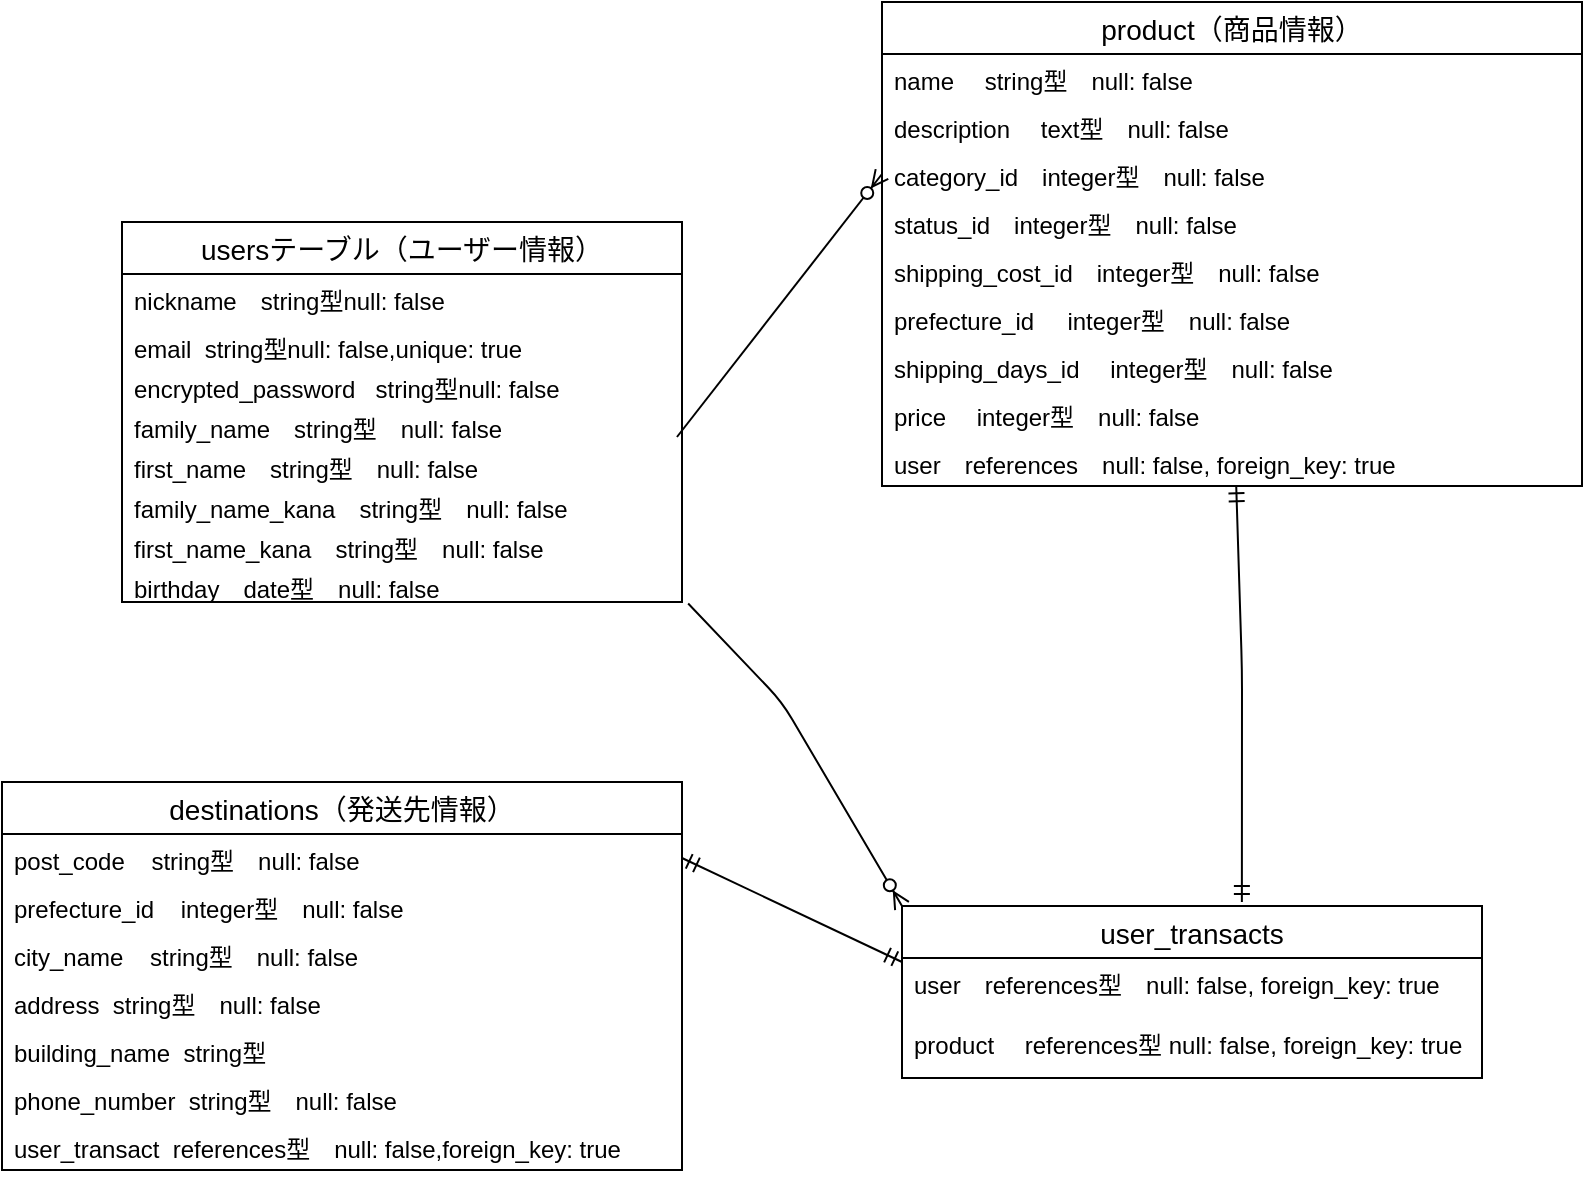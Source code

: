 <mxfile>
    <diagram id="WDqbx7BaOEAJTdA6JKOF" name="ページ1">
        <mxGraphModel dx="921" dy="1790" grid="1" gridSize="10" guides="1" tooltips="1" connect="1" arrows="1" fold="1" page="1" pageScale="1" pageWidth="827" pageHeight="1169" math="0" shadow="0">
            <root>
                <mxCell id="0"/>
                <mxCell id="1" parent="0"/>
                <mxCell id="2" value="usersテーブル（ユーザー情報）" style="swimlane;fontStyle=0;childLayout=stackLayout;horizontal=1;startSize=26;horizontalStack=0;resizeParent=1;resizeParentMax=0;resizeLast=0;collapsible=1;marginBottom=0;align=center;fontSize=14;" vertex="1" parent="1">
                    <mxGeometry x="80" y="30" width="280" height="190" as="geometry"/>
                </mxCell>
                <mxCell id="3" value="nickname　string型null: false" style="text;strokeColor=none;fillColor=none;spacingLeft=4;spacingRight=4;overflow=hidden;rotatable=0;points=[[0,0.5],[1,0.5]];portConstraint=eastwest;fontSize=12;" vertex="1" parent="2">
                    <mxGeometry y="26" width="280" height="24" as="geometry"/>
                </mxCell>
                <mxCell id="4" value="email  string型null: false,unique: true" style="text;strokeColor=none;fillColor=none;spacingLeft=4;spacingRight=4;overflow=hidden;rotatable=0;points=[[0,0.5],[1,0.5]];portConstraint=eastwest;fontSize=12;" vertex="1" parent="2">
                    <mxGeometry y="50" width="280" height="20" as="geometry"/>
                </mxCell>
                <mxCell id="16" value="encrypted_password   string型null: false" style="text;strokeColor=none;fillColor=none;spacingLeft=4;spacingRight=4;overflow=hidden;rotatable=0;points=[[0,0.5],[1,0.5]];portConstraint=eastwest;fontSize=12;" vertex="1" parent="2">
                    <mxGeometry y="70" width="280" height="20" as="geometry"/>
                </mxCell>
                <mxCell id="18" value="family_name　string型　null: false" style="text;strokeColor=none;fillColor=none;spacingLeft=4;spacingRight=4;overflow=hidden;rotatable=0;points=[[0,0.5],[1,0.5]];portConstraint=eastwest;fontSize=12;" vertex="1" parent="2">
                    <mxGeometry y="90" width="280" height="20" as="geometry"/>
                </mxCell>
                <mxCell id="19" value="first_name　string型　null: false" style="text;strokeColor=none;fillColor=none;spacingLeft=4;spacingRight=4;overflow=hidden;rotatable=0;points=[[0,0.5],[1,0.5]];portConstraint=eastwest;fontSize=12;" vertex="1" parent="2">
                    <mxGeometry y="110" width="280" height="20" as="geometry"/>
                </mxCell>
                <mxCell id="20" value="family_name_kana　string型　null: false" style="text;strokeColor=none;fillColor=none;spacingLeft=4;spacingRight=4;overflow=hidden;rotatable=0;points=[[0,0.5],[1,0.5]];portConstraint=eastwest;fontSize=12;" vertex="1" parent="2">
                    <mxGeometry y="130" width="280" height="20" as="geometry"/>
                </mxCell>
                <mxCell id="21" value="first_name_kana　string型　null: false" style="text;strokeColor=none;fillColor=none;spacingLeft=4;spacingRight=4;overflow=hidden;rotatable=0;points=[[0,0.5],[1,0.5]];portConstraint=eastwest;fontSize=12;" vertex="1" parent="2">
                    <mxGeometry y="150" width="280" height="20" as="geometry"/>
                </mxCell>
                <mxCell id="23" value="birthday　date型　null: false" style="text;strokeColor=none;fillColor=none;spacingLeft=4;spacingRight=4;overflow=hidden;rotatable=0;points=[[0,0.5],[1,0.5]];portConstraint=eastwest;fontSize=12;" vertex="1" parent="2">
                    <mxGeometry y="170" width="280" height="20" as="geometry"/>
                </mxCell>
                <mxCell id="6" value="destinations（発送先情報）" style="swimlane;fontStyle=0;childLayout=stackLayout;horizontal=1;startSize=26;horizontalStack=0;resizeParent=1;resizeParentMax=0;resizeLast=0;collapsible=1;marginBottom=0;align=center;fontSize=14;" vertex="1" parent="1">
                    <mxGeometry x="20" y="310" width="340" height="194" as="geometry"/>
                </mxCell>
                <mxCell id="50" value="post_code    string型　null: false" style="text;strokeColor=none;fillColor=none;spacingLeft=4;spacingRight=4;overflow=hidden;rotatable=0;points=[[0,0.5],[1,0.5]];portConstraint=eastwest;fontSize=12;" vertex="1" parent="6">
                    <mxGeometry y="26" width="340" height="24" as="geometry"/>
                </mxCell>
                <mxCell id="51" value="prefecture_id    integer型　null: false" style="text;strokeColor=none;fillColor=none;spacingLeft=4;spacingRight=4;overflow=hidden;rotatable=0;points=[[0,0.5],[1,0.5]];portConstraint=eastwest;fontSize=12;" vertex="1" parent="6">
                    <mxGeometry y="50" width="340" height="24" as="geometry"/>
                </mxCell>
                <mxCell id="52" value="city_name    string型　null: false" style="text;strokeColor=none;fillColor=none;spacingLeft=4;spacingRight=4;overflow=hidden;rotatable=0;points=[[0,0.5],[1,0.5]];portConstraint=eastwest;fontSize=12;" vertex="1" parent="6">
                    <mxGeometry y="74" width="340" height="24" as="geometry"/>
                </mxCell>
                <mxCell id="53" value="address  string型　null: false" style="text;strokeColor=none;fillColor=none;spacingLeft=4;spacingRight=4;overflow=hidden;rotatable=0;points=[[0,0.5],[1,0.5]];portConstraint=eastwest;fontSize=12;" vertex="1" parent="6">
                    <mxGeometry y="98" width="340" height="24" as="geometry"/>
                </mxCell>
                <mxCell id="54" value="building_name  string型　" style="text;strokeColor=none;fillColor=none;spacingLeft=4;spacingRight=4;overflow=hidden;rotatable=0;points=[[0,0.5],[1,0.5]];portConstraint=eastwest;fontSize=12;" vertex="1" parent="6">
                    <mxGeometry y="122" width="340" height="24" as="geometry"/>
                </mxCell>
                <mxCell id="102" value="phone_number  string型　null: false" style="text;strokeColor=none;fillColor=none;spacingLeft=4;spacingRight=4;overflow=hidden;rotatable=0;points=[[0,0.5],[1,0.5]];portConstraint=eastwest;fontSize=12;" vertex="1" parent="6">
                    <mxGeometry y="146" width="340" height="24" as="geometry"/>
                </mxCell>
                <mxCell id="55" value="user_transact  references型　null: false,foreign_key: true" style="text;strokeColor=none;fillColor=none;spacingLeft=4;spacingRight=4;overflow=hidden;rotatable=0;points=[[0,0.5],[1,0.5]];portConstraint=eastwest;fontSize=12;" vertex="1" parent="6">
                    <mxGeometry y="170" width="340" height="24" as="geometry"/>
                </mxCell>
                <mxCell id="10" value="product（商品情報）" style="swimlane;fontStyle=0;childLayout=stackLayout;horizontal=1;startSize=26;horizontalStack=0;resizeParent=1;resizeParentMax=0;resizeLast=0;collapsible=1;marginBottom=0;align=center;fontSize=14;" vertex="1" parent="1">
                    <mxGeometry x="460" y="-80" width="350" height="242" as="geometry"/>
                </mxCell>
                <mxCell id="79" value="name　 string型　null: false" style="text;strokeColor=none;fillColor=none;spacingLeft=4;spacingRight=4;overflow=hidden;rotatable=0;points=[[0,0.5],[1,0.5]];portConstraint=eastwest;fontSize=12;" vertex="1" parent="10">
                    <mxGeometry y="26" width="350" height="24" as="geometry"/>
                </mxCell>
                <mxCell id="58" value="description　 text型　null: false" style="text;strokeColor=none;fillColor=none;spacingLeft=4;spacingRight=4;overflow=hidden;rotatable=0;points=[[0,0.5],[1,0.5]];portConstraint=eastwest;fontSize=12;" vertex="1" parent="10">
                    <mxGeometry y="50" width="350" height="24" as="geometry"/>
                </mxCell>
                <mxCell id="57" value="category_id　integer型　null: false" style="text;strokeColor=none;fillColor=none;spacingLeft=4;spacingRight=4;overflow=hidden;rotatable=0;points=[[0,0.5],[1,0.5]];portConstraint=eastwest;fontSize=12;" vertex="1" parent="10">
                    <mxGeometry y="74" width="350" height="24" as="geometry"/>
                </mxCell>
                <mxCell id="59" value="status_id　integer型　null: false" style="text;strokeColor=none;fillColor=none;spacingLeft=4;spacingRight=4;overflow=hidden;rotatable=0;points=[[0,0.5],[1,0.5]];portConstraint=eastwest;fontSize=12;" vertex="1" parent="10">
                    <mxGeometry y="98" width="350" height="24" as="geometry"/>
                </mxCell>
                <mxCell id="61" value="shipping_cost_id　integer型　null: false" style="text;strokeColor=none;fillColor=none;spacingLeft=4;spacingRight=4;overflow=hidden;rotatable=0;points=[[0,0.5],[1,0.5]];portConstraint=eastwest;fontSize=12;" vertex="1" parent="10">
                    <mxGeometry y="122" width="350" height="24" as="geometry"/>
                </mxCell>
                <mxCell id="80" value="prefecture_id     integer型　null: false" style="text;strokeColor=none;fillColor=none;spacingLeft=4;spacingRight=4;overflow=hidden;rotatable=0;points=[[0,0.5],[1,0.5]];portConstraint=eastwest;fontSize=12;" vertex="1" parent="10">
                    <mxGeometry y="146" width="350" height="24" as="geometry"/>
                </mxCell>
                <mxCell id="62" value="shipping_days_id　 integer型　null: false" style="text;strokeColor=none;fillColor=none;spacingLeft=4;spacingRight=4;overflow=hidden;rotatable=0;points=[[0,0.5],[1,0.5]];portConstraint=eastwest;fontSize=12;" vertex="1" parent="10">
                    <mxGeometry y="170" width="350" height="24" as="geometry"/>
                </mxCell>
                <mxCell id="81" value="price　 integer型　null: false" style="text;strokeColor=none;fillColor=none;spacingLeft=4;spacingRight=4;overflow=hidden;rotatable=0;points=[[0,0.5],[1,0.5]];portConstraint=eastwest;fontSize=12;" vertex="1" parent="10">
                    <mxGeometry y="194" width="350" height="24" as="geometry"/>
                </mxCell>
                <mxCell id="11" value="user　references　null: false, foreign_key: true" style="text;strokeColor=none;fillColor=none;spacingLeft=4;spacingRight=4;overflow=hidden;rotatable=0;points=[[0,0.5],[1,0.5]];portConstraint=eastwest;fontSize=12;" vertex="1" parent="10">
                    <mxGeometry y="218" width="350" height="24" as="geometry"/>
                </mxCell>
                <mxCell id="69" value="user_transacts" style="swimlane;fontStyle=0;childLayout=stackLayout;horizontal=1;startSize=26;horizontalStack=0;resizeParent=1;resizeParentMax=0;resizeLast=0;collapsible=1;marginBottom=0;align=center;fontSize=14;" vertex="1" parent="1">
                    <mxGeometry x="470" y="372" width="290" height="86" as="geometry"/>
                </mxCell>
                <mxCell id="71" value="user　references型　null: false, foreign_key: true" style="text;strokeColor=none;fillColor=none;spacingLeft=4;spacingRight=4;overflow=hidden;rotatable=0;points=[[0,0.5],[1,0.5]];portConstraint=eastwest;fontSize=12;" vertex="1" parent="69">
                    <mxGeometry y="26" width="290" height="30" as="geometry"/>
                </mxCell>
                <mxCell id="73" value="product　 references型 null: false, foreign_key: true" style="text;strokeColor=none;fillColor=none;spacingLeft=4;spacingRight=4;overflow=hidden;rotatable=0;points=[[0,0.5],[1,0.5]];portConstraint=eastwest;fontSize=12;" vertex="1" parent="69">
                    <mxGeometry y="56" width="290" height="30" as="geometry"/>
                </mxCell>
                <mxCell id="93" value="" style="fontSize=12;html=1;endArrow=ERzeroToMany;endFill=1;entryX=0;entryY=0.5;entryDx=0;entryDy=0;exitX=0.991;exitY=-0.125;exitDx=0;exitDy=0;exitPerimeter=0;" edge="1" parent="1" source="19" target="57">
                    <mxGeometry width="100" height="100" relative="1" as="geometry">
                        <mxPoint x="410" y="110" as="sourcePoint"/>
                        <mxPoint x="230" y="320" as="targetPoint"/>
                        <Array as="points"/>
                    </mxGeometry>
                </mxCell>
                <mxCell id="98" value="" style="fontSize=12;html=1;endArrow=ERzeroToMany;endFill=1;entryX=0;entryY=0;entryDx=0;entryDy=0;exitX=1.011;exitY=1.038;exitDx=0;exitDy=0;exitPerimeter=0;" edge="1" parent="1" source="23" target="69">
                    <mxGeometry width="100" height="100" relative="1" as="geometry">
                        <mxPoint x="380" y="337.5" as="sourcePoint"/>
                        <mxPoint x="482.52" y="230" as="targetPoint"/>
                        <Array as="points">
                            <mxPoint x="410" y="270"/>
                        </Array>
                    </mxGeometry>
                </mxCell>
                <mxCell id="99" value="" style="fontSize=12;html=1;endArrow=ERmandOne;startArrow=ERmandOne;entryX=0.024;entryY=0.951;entryDx=0;entryDy=0;entryPerimeter=0;exitX=1;exitY=0.5;exitDx=0;exitDy=0;" edge="1" parent="1">
                    <mxGeometry width="100" height="100" relative="1" as="geometry">
                        <mxPoint x="360.0" y="348" as="sourcePoint"/>
                        <mxPoint x="470" y="400.004" as="targetPoint"/>
                    </mxGeometry>
                </mxCell>
                <mxCell id="100" value="" style="fontSize=12;html=1;endArrow=ERmandOne;startArrow=ERmandOne;entryX=0.586;entryY=-0.023;entryDx=0;entryDy=0;entryPerimeter=0;exitX=0.506;exitY=0.986;exitDx=0;exitDy=0;exitPerimeter=0;" edge="1" parent="1" source="11" target="69">
                    <mxGeometry width="100" height="100" relative="1" as="geometry">
                        <mxPoint x="640" y="170" as="sourcePoint"/>
                        <mxPoint x="680" y="254.004" as="targetPoint"/>
                        <Array as="points">
                            <mxPoint x="640" y="254"/>
                        </Array>
                    </mxGeometry>
                </mxCell>
            </root>
        </mxGraphModel>
    </diagram>
</mxfile>